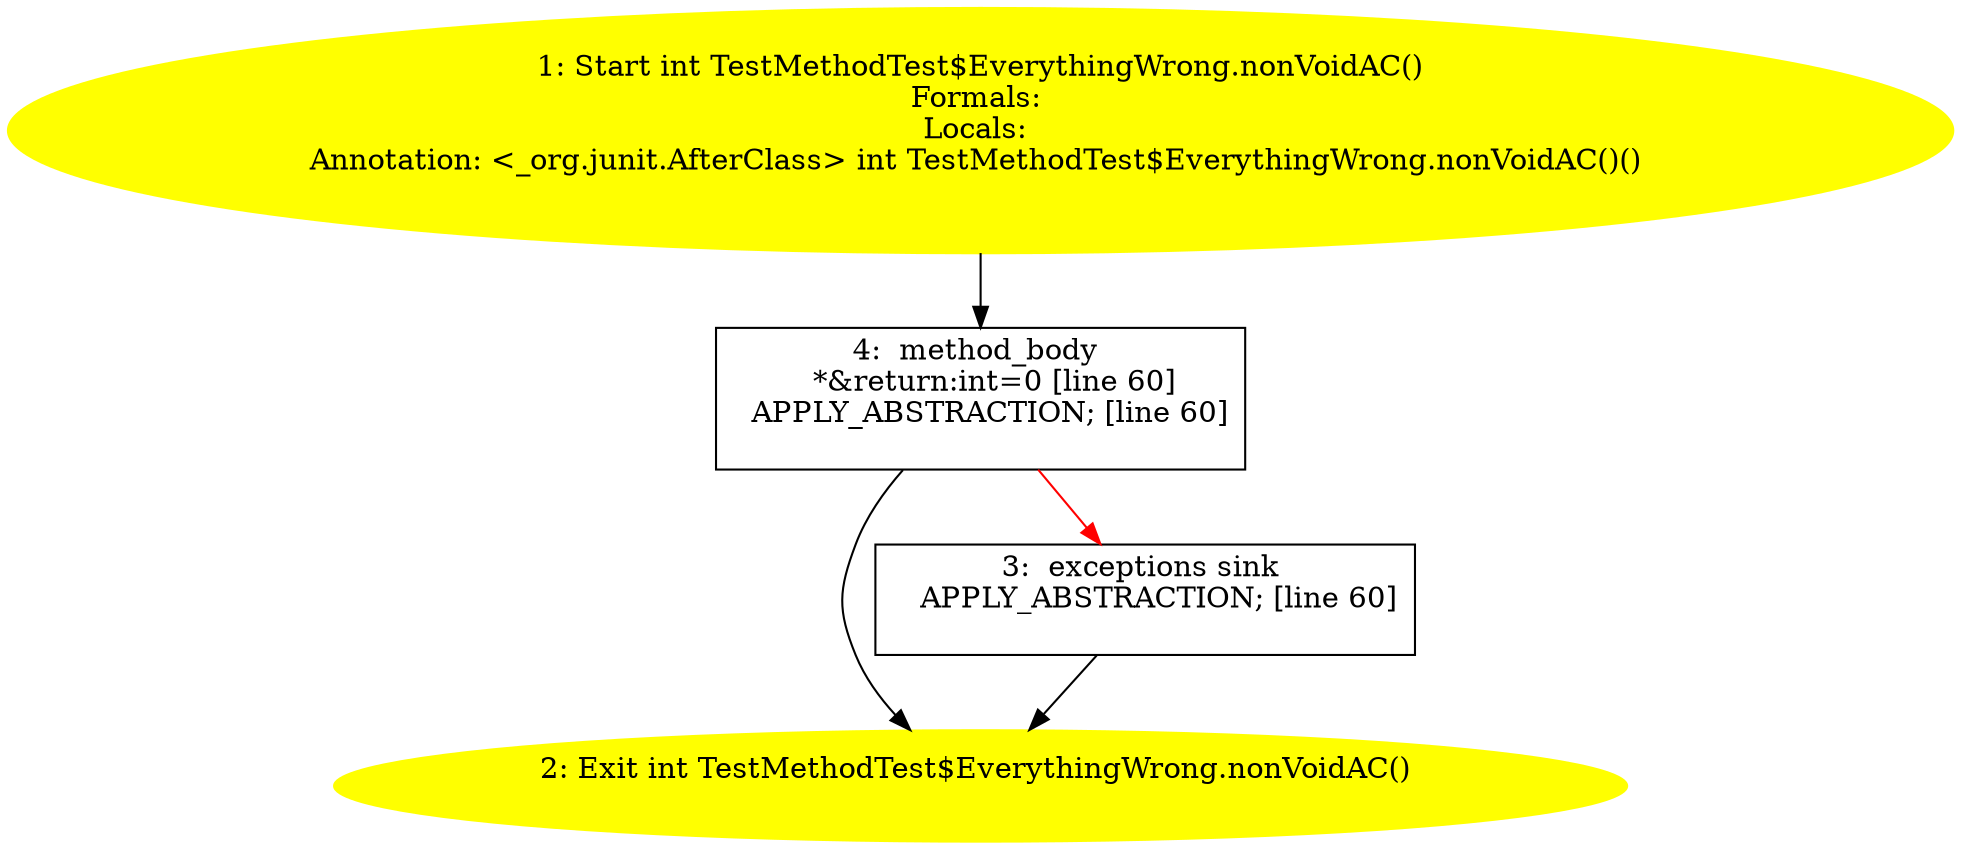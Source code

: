 /* @generated */
digraph cfg {
"org.junit.tests.running.methods.TestMethodTest$EverythingWrong.nonVoidAC():int.cf94be3b2d6d5a27db7216eda2b58141_1" [label="1: Start int TestMethodTest$EverythingWrong.nonVoidAC()\nFormals: \nLocals: \nAnnotation: <_org.junit.AfterClass> int TestMethodTest$EverythingWrong.nonVoidAC()() \n  " color=yellow style=filled]
	

	 "org.junit.tests.running.methods.TestMethodTest$EverythingWrong.nonVoidAC():int.cf94be3b2d6d5a27db7216eda2b58141_1" -> "org.junit.tests.running.methods.TestMethodTest$EverythingWrong.nonVoidAC():int.cf94be3b2d6d5a27db7216eda2b58141_4" ;
"org.junit.tests.running.methods.TestMethodTest$EverythingWrong.nonVoidAC():int.cf94be3b2d6d5a27db7216eda2b58141_2" [label="2: Exit int TestMethodTest$EverythingWrong.nonVoidAC() \n  " color=yellow style=filled]
	

"org.junit.tests.running.methods.TestMethodTest$EverythingWrong.nonVoidAC():int.cf94be3b2d6d5a27db7216eda2b58141_3" [label="3:  exceptions sink \n   APPLY_ABSTRACTION; [line 60]\n " shape="box"]
	

	 "org.junit.tests.running.methods.TestMethodTest$EverythingWrong.nonVoidAC():int.cf94be3b2d6d5a27db7216eda2b58141_3" -> "org.junit.tests.running.methods.TestMethodTest$EverythingWrong.nonVoidAC():int.cf94be3b2d6d5a27db7216eda2b58141_2" ;
"org.junit.tests.running.methods.TestMethodTest$EverythingWrong.nonVoidAC():int.cf94be3b2d6d5a27db7216eda2b58141_4" [label="4:  method_body \n   *&return:int=0 [line 60]\n  APPLY_ABSTRACTION; [line 60]\n " shape="box"]
	

	 "org.junit.tests.running.methods.TestMethodTest$EverythingWrong.nonVoidAC():int.cf94be3b2d6d5a27db7216eda2b58141_4" -> "org.junit.tests.running.methods.TestMethodTest$EverythingWrong.nonVoidAC():int.cf94be3b2d6d5a27db7216eda2b58141_2" ;
	 "org.junit.tests.running.methods.TestMethodTest$EverythingWrong.nonVoidAC():int.cf94be3b2d6d5a27db7216eda2b58141_4" -> "org.junit.tests.running.methods.TestMethodTest$EverythingWrong.nonVoidAC():int.cf94be3b2d6d5a27db7216eda2b58141_3" [color="red" ];
}
